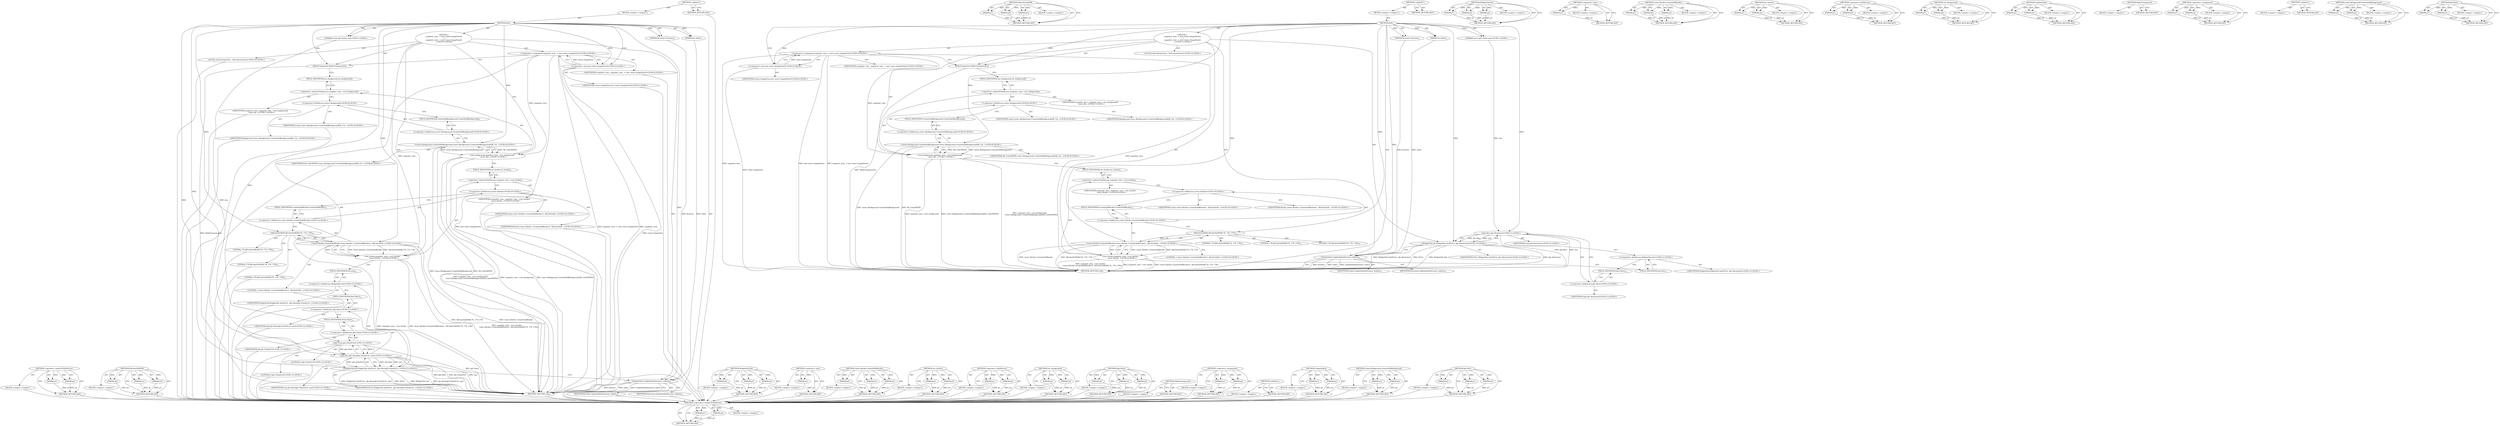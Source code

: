 digraph "gfx.Rect" {
vulnerable_112 [label=<(METHOD,&lt;operator&gt;.indirectFieldAccess)>];
vulnerable_113 [label=<(PARAM,p1)>];
vulnerable_114 [label=<(PARAM,p2)>];
vulnerable_115 [label=<(BLOCK,&lt;empty&gt;,&lt;empty&gt;)>];
vulnerable_116 [label=<(METHOD_RETURN,ANY)>];
vulnerable_138 [label=<(METHOD,SkColorSetRGB)>];
vulnerable_139 [label=<(PARAM,p1)>];
vulnerable_140 [label=<(PARAM,p2)>];
vulnerable_141 [label=<(PARAM,p3)>];
vulnerable_142 [label=<(BLOCK,&lt;empty&gt;,&lt;empty&gt;)>];
vulnerable_143 [label=<(METHOD_RETURN,ANY)>];
vulnerable_6 [label=<(METHOD,&lt;global&gt;)<SUB>1</SUB>>];
vulnerable_7 [label=<(BLOCK,&lt;empty&gt;,&lt;empty&gt;)<SUB>1</SUB>>];
vulnerable_8 [label=<(METHOD,Init)<SUB>1</SUB>>];
vulnerable_9 [label="<(PARAM,const gfx::Size&amp; size)<SUB>1</SUB>>"];
vulnerable_10 [label=<(PARAM,Browser* browser)<SUB>2</SUB>>];
vulnerable_11 [label=<(PARAM,int index)<SUB>3</SUB>>];
vulnerable_12 [label="<(BLOCK,{
  snapshot_view_ = new views::ImageView();
  ...,{
  snapshot_view_ = new views::ImageView();
  ...)<SUB>3</SUB>>"];
vulnerable_13 [label="<(&lt;operator&gt;.assignment,snapshot_view_ = new views::ImageView())<SUB>4</SUB>>"];
vulnerable_14 [label="<(IDENTIFIER,snapshot_view_,snapshot_view_ = new views::ImageView())<SUB>4</SUB>>"];
vulnerable_15 [label="<(&lt;operator&gt;.new,new views::ImageView())<SUB>4</SUB>>"];
vulnerable_16 [label="<(IDENTIFIER,views::ImageView,new views::ImageView())<SUB>4</SUB>>"];
vulnerable_17 [label=<(MakeTransparent,MakeTransparent())<SUB>5</SUB>>];
vulnerable_18 [label="<(set_background,snapshot_view_-&gt;set_background(
      views::Ba...)<SUB>7</SUB>>"];
vulnerable_19 [label=<(&lt;operator&gt;.indirectFieldAccess,snapshot_view_-&gt;set_background)<SUB>7</SUB>>];
vulnerable_20 [label="<(IDENTIFIER,snapshot_view_,snapshot_view_-&gt;set_background(
      views::Ba...)<SUB>7</SUB>>"];
vulnerable_21 [label=<(FIELD_IDENTIFIER,set_background,set_background)<SUB>7</SUB>>];
vulnerable_22 [label="<(views.Background.CreateSolidBackground,views::Background::CreateSolidBackground(SK_Col...)<SUB>8</SUB>>"];
vulnerable_23 [label="<(&lt;operator&gt;.fieldAccess,views::Background::CreateSolidBackground)<SUB>8</SUB>>"];
vulnerable_24 [label="<(&lt;operator&gt;.fieldAccess,views::Background)<SUB>8</SUB>>"];
vulnerable_25 [label="<(IDENTIFIER,views,views::Background::CreateSolidBackground(SK_Col...)<SUB>8</SUB>>"];
vulnerable_26 [label="<(IDENTIFIER,Background,views::Background::CreateSolidBackground(SK_Col...)<SUB>8</SUB>>"];
vulnerable_27 [label=<(FIELD_IDENTIFIER,CreateSolidBackground,CreateSolidBackground)<SUB>8</SUB>>];
vulnerable_28 [label="<(IDENTIFIER,SK_ColorWHITE,views::Background::CreateSolidBackground(SK_Col...)<SUB>8</SUB>>"];
vulnerable_29 [label="<(set_border,snapshot_view_-&gt;set_border(
       views::Borde...)<SUB>9</SUB>>"];
vulnerable_30 [label=<(&lt;operator&gt;.indirectFieldAccess,snapshot_view_-&gt;set_border)<SUB>9</SUB>>];
vulnerable_31 [label="<(IDENTIFIER,snapshot_view_,snapshot_view_-&gt;set_border(
       views::Borde...)<SUB>9</SUB>>"];
vulnerable_32 [label=<(FIELD_IDENTIFIER,set_border,set_border)<SUB>9</SUB>>];
vulnerable_33 [label="<(views.Border.CreateSolidBorder,views::Border::CreateSolidBorder(1, SkColorSetR...)<SUB>10</SUB>>"];
vulnerable_34 [label="<(&lt;operator&gt;.fieldAccess,views::Border::CreateSolidBorder)<SUB>10</SUB>>"];
vulnerable_35 [label="<(&lt;operator&gt;.fieldAccess,views::Border)<SUB>10</SUB>>"];
vulnerable_36 [label="<(IDENTIFIER,views,views::Border::CreateSolidBorder(1, SkColorSetR...)<SUB>10</SUB>>"];
vulnerable_37 [label="<(IDENTIFIER,Border,views::Border::CreateSolidBorder(1, SkColorSetR...)<SUB>10</SUB>>"];
vulnerable_38 [label=<(FIELD_IDENTIFIER,CreateSolidBorder,CreateSolidBorder)<SUB>10</SUB>>];
vulnerable_39 [label="<(LITERAL,1,views::Border::CreateSolidBorder(1, SkColorSetR...)<SUB>10</SUB>>"];
vulnerable_40 [label=<(SkColorSetRGB,SkColorSetRGB(176, 176, 176))<SUB>10</SUB>>];
vulnerable_41 [label=<(LITERAL,176,SkColorSetRGB(176, 176, 176))<SUB>10</SUB>>];
vulnerable_42 [label=<(LITERAL,176,SkColorSetRGB(176, 176, 176))<SUB>10</SUB>>];
vulnerable_43 [label=<(LITERAL,176,SkColorSetRGB(176, 176, 176))<SUB>10</SUB>>];
vulnerable_44 [label="<(WidgetGtk.Init,WidgetGtk::Init(NULL, gfx::Rect(gfx::Point(0,0)...)<SUB>12</SUB>>"];
vulnerable_45 [label="<(&lt;operator&gt;.fieldAccess,WidgetGtk::Init)<SUB>12</SUB>>"];
vulnerable_46 [label="<(IDENTIFIER,WidgetGtk,WidgetGtk::Init(NULL, gfx::Rect(gfx::Point(0,0)...)<SUB>12</SUB>>"];
vulnerable_47 [label=<(FIELD_IDENTIFIER,Init,Init)<SUB>12</SUB>>];
vulnerable_48 [label="<(IDENTIFIER,NULL,WidgetGtk::Init(NULL, gfx::Rect(gfx::Point(0,0)...)<SUB>12</SUB>>"];
vulnerable_49 [label="<(gfx.Rect,gfx::Rect(gfx::Point(0,0), size))<SUB>12</SUB>>"];
vulnerable_50 [label="<(&lt;operator&gt;.fieldAccess,gfx::Rect)<SUB>12</SUB>>"];
vulnerable_51 [label="<(IDENTIFIER,gfx,gfx::Rect(gfx::Point(0,0), size))<SUB>12</SUB>>"];
vulnerable_52 [label=<(FIELD_IDENTIFIER,Rect,Rect)<SUB>12</SUB>>];
vulnerable_53 [label="<(gfx.Point,gfx::Point(0,0))<SUB>12</SUB>>"];
vulnerable_54 [label="<(&lt;operator&gt;.fieldAccess,gfx::Point)<SUB>12</SUB>>"];
vulnerable_55 [label="<(IDENTIFIER,gfx,gfx::Point(0,0))<SUB>12</SUB>>"];
vulnerable_56 [label=<(FIELD_IDENTIFIER,Point,Point)<SUB>12</SUB>>];
vulnerable_57 [label="<(LITERAL,0,gfx::Point(0,0))<SUB>12</SUB>>"];
vulnerable_58 [label="<(LITERAL,0,gfx::Point(0,0))<SUB>12</SUB>>"];
vulnerable_59 [label="<(IDENTIFIER,size,gfx::Rect(gfx::Point(0,0), size))<SUB>12</SUB>>"];
vulnerable_60 [label="<(LOCAL,SetContentsView : SetContentsView)<SUB>14</SUB>>"];
vulnerable_61 [label=<(UpdateIndex,UpdateIndex(browser, index))<SUB>16</SUB>>];
vulnerable_62 [label=<(IDENTIFIER,browser,UpdateIndex(browser, index))<SUB>16</SUB>>];
vulnerable_63 [label=<(IDENTIFIER,index,UpdateIndex(browser, index))<SUB>16</SUB>>];
vulnerable_64 [label=<(METHOD_RETURN,void)<SUB>1</SUB>>];
vulnerable_66 [label=<(METHOD_RETURN,ANY)<SUB>1</SUB>>];
vulnerable_144 [label=<(METHOD,WidgetGtk.Init)>];
vulnerable_145 [label=<(PARAM,p1)>];
vulnerable_146 [label=<(PARAM,p2)>];
vulnerable_147 [label=<(PARAM,p3)>];
vulnerable_148 [label=<(BLOCK,&lt;empty&gt;,&lt;empty&gt;)>];
vulnerable_149 [label=<(METHOD_RETURN,ANY)>];
vulnerable_100 [label=<(METHOD,&lt;operator&gt;.new)>];
vulnerable_101 [label=<(PARAM,p1)>];
vulnerable_102 [label=<(BLOCK,&lt;empty&gt;,&lt;empty&gt;)>];
vulnerable_103 [label=<(METHOD_RETURN,ANY)>];
vulnerable_132 [label=<(METHOD,views.Border.CreateSolidBorder)>];
vulnerable_133 [label=<(PARAM,p1)>];
vulnerable_134 [label=<(PARAM,p2)>];
vulnerable_135 [label=<(PARAM,p3)>];
vulnerable_136 [label=<(BLOCK,&lt;empty&gt;,&lt;empty&gt;)>];
vulnerable_137 [label=<(METHOD_RETURN,ANY)>];
vulnerable_127 [label=<(METHOD,set_border)>];
vulnerable_128 [label=<(PARAM,p1)>];
vulnerable_129 [label=<(PARAM,p2)>];
vulnerable_130 [label=<(BLOCK,&lt;empty&gt;,&lt;empty&gt;)>];
vulnerable_131 [label=<(METHOD_RETURN,ANY)>];
vulnerable_122 [label=<(METHOD,&lt;operator&gt;.fieldAccess)>];
vulnerable_123 [label=<(PARAM,p1)>];
vulnerable_124 [label=<(PARAM,p2)>];
vulnerable_125 [label=<(BLOCK,&lt;empty&gt;,&lt;empty&gt;)>];
vulnerable_126 [label=<(METHOD_RETURN,ANY)>];
vulnerable_107 [label=<(METHOD,set_background)>];
vulnerable_108 [label=<(PARAM,p1)>];
vulnerable_109 [label=<(PARAM,p2)>];
vulnerable_110 [label=<(BLOCK,&lt;empty&gt;,&lt;empty&gt;)>];
vulnerable_111 [label=<(METHOD_RETURN,ANY)>];
vulnerable_156 [label=<(METHOD,gfx.Point)>];
vulnerable_157 [label=<(PARAM,p1)>];
vulnerable_158 [label=<(PARAM,p2)>];
vulnerable_159 [label=<(PARAM,p3)>];
vulnerable_160 [label=<(BLOCK,&lt;empty&gt;,&lt;empty&gt;)>];
vulnerable_161 [label=<(METHOD_RETURN,ANY)>];
vulnerable_104 [label=<(METHOD,MakeTransparent)>];
vulnerable_105 [label=<(BLOCK,&lt;empty&gt;,&lt;empty&gt;)>];
vulnerable_106 [label=<(METHOD_RETURN,ANY)>];
vulnerable_95 [label=<(METHOD,&lt;operator&gt;.assignment)>];
vulnerable_96 [label=<(PARAM,p1)>];
vulnerable_97 [label=<(PARAM,p2)>];
vulnerable_98 [label=<(BLOCK,&lt;empty&gt;,&lt;empty&gt;)>];
vulnerable_99 [label=<(METHOD_RETURN,ANY)>];
vulnerable_89 [label=<(METHOD,&lt;global&gt;)<SUB>1</SUB>>];
vulnerable_90 [label=<(BLOCK,&lt;empty&gt;,&lt;empty&gt;)>];
vulnerable_91 [label=<(METHOD_RETURN,ANY)>];
vulnerable_162 [label=<(METHOD,UpdateIndex)>];
vulnerable_163 [label=<(PARAM,p1)>];
vulnerable_164 [label=<(PARAM,p2)>];
vulnerable_165 [label=<(BLOCK,&lt;empty&gt;,&lt;empty&gt;)>];
vulnerable_166 [label=<(METHOD_RETURN,ANY)>];
vulnerable_117 [label=<(METHOD,views.Background.CreateSolidBackground)>];
vulnerable_118 [label=<(PARAM,p1)>];
vulnerable_119 [label=<(PARAM,p2)>];
vulnerable_120 [label=<(BLOCK,&lt;empty&gt;,&lt;empty&gt;)>];
vulnerable_121 [label=<(METHOD_RETURN,ANY)>];
vulnerable_150 [label=<(METHOD,gfx.Rect)>];
vulnerable_151 [label=<(PARAM,p1)>];
vulnerable_152 [label=<(PARAM,p2)>];
vulnerable_153 [label=<(PARAM,p3)>];
vulnerable_154 [label=<(BLOCK,&lt;empty&gt;,&lt;empty&gt;)>];
vulnerable_155 [label=<(METHOD_RETURN,ANY)>];
fixed_106 [label=<(METHOD,&lt;operator&gt;.indirectFieldAccess)>];
fixed_107 [label=<(PARAM,p1)>];
fixed_108 [label=<(PARAM,p2)>];
fixed_109 [label=<(BLOCK,&lt;empty&gt;,&lt;empty&gt;)>];
fixed_110 [label=<(METHOD_RETURN,ANY)>];
fixed_132 [label=<(METHOD,SkColorSetRGB)>];
fixed_133 [label=<(PARAM,p1)>];
fixed_134 [label=<(PARAM,p2)>];
fixed_135 [label=<(PARAM,p3)>];
fixed_136 [label=<(BLOCK,&lt;empty&gt;,&lt;empty&gt;)>];
fixed_137 [label=<(METHOD_RETURN,ANY)>];
fixed_6 [label=<(METHOD,&lt;global&gt;)<SUB>1</SUB>>];
fixed_7 [label=<(BLOCK,&lt;empty&gt;,&lt;empty&gt;)<SUB>1</SUB>>];
fixed_8 [label=<(METHOD,Init)<SUB>1</SUB>>];
fixed_9 [label="<(PARAM,const gfx::Size&amp; size)<SUB>1</SUB>>"];
fixed_10 [label=<(PARAM,Browser* browser)<SUB>2</SUB>>];
fixed_11 [label=<(PARAM,int index)<SUB>3</SUB>>];
fixed_12 [label="<(BLOCK,{
  snapshot_view_ = new views::ImageView();
  ...,{
  snapshot_view_ = new views::ImageView();
  ...)<SUB>3</SUB>>"];
fixed_13 [label="<(&lt;operator&gt;.assignment,snapshot_view_ = new views::ImageView())<SUB>4</SUB>>"];
fixed_14 [label="<(IDENTIFIER,snapshot_view_,snapshot_view_ = new views::ImageView())<SUB>4</SUB>>"];
fixed_15 [label="<(&lt;operator&gt;.new,new views::ImageView())<SUB>4</SUB>>"];
fixed_16 [label="<(IDENTIFIER,views::ImageView,new views::ImageView())<SUB>4</SUB>>"];
fixed_17 [label=<(MakeTransparent,MakeTransparent())<SUB>5</SUB>>];
fixed_18 [label="<(set_background,snapshot_view_-&gt;set_background(
      views::Ba...)<SUB>7</SUB>>"];
fixed_19 [label=<(&lt;operator&gt;.indirectFieldAccess,snapshot_view_-&gt;set_background)<SUB>7</SUB>>];
fixed_20 [label="<(IDENTIFIER,snapshot_view_,snapshot_view_-&gt;set_background(
      views::Ba...)<SUB>7</SUB>>"];
fixed_21 [label=<(FIELD_IDENTIFIER,set_background,set_background)<SUB>7</SUB>>];
fixed_22 [label="<(views.Background.CreateSolidBackground,views::Background::CreateSolidBackground(SK_Col...)<SUB>8</SUB>>"];
fixed_23 [label="<(&lt;operator&gt;.fieldAccess,views::Background::CreateSolidBackground)<SUB>8</SUB>>"];
fixed_24 [label="<(&lt;operator&gt;.fieldAccess,views::Background)<SUB>8</SUB>>"];
fixed_25 [label="<(IDENTIFIER,views,views::Background::CreateSolidBackground(SK_Col...)<SUB>8</SUB>>"];
fixed_26 [label="<(IDENTIFIER,Background,views::Background::CreateSolidBackground(SK_Col...)<SUB>8</SUB>>"];
fixed_27 [label=<(FIELD_IDENTIFIER,CreateSolidBackground,CreateSolidBackground)<SUB>8</SUB>>];
fixed_28 [label="<(IDENTIFIER,SK_ColorWHITE,views::Background::CreateSolidBackground(SK_Col...)<SUB>8</SUB>>"];
fixed_29 [label="<(set_border,snapshot_view_-&gt;set_border(
       views::Borde...)<SUB>9</SUB>>"];
fixed_30 [label=<(&lt;operator&gt;.indirectFieldAccess,snapshot_view_-&gt;set_border)<SUB>9</SUB>>];
fixed_31 [label="<(IDENTIFIER,snapshot_view_,snapshot_view_-&gt;set_border(
       views::Borde...)<SUB>9</SUB>>"];
fixed_32 [label=<(FIELD_IDENTIFIER,set_border,set_border)<SUB>9</SUB>>];
fixed_33 [label="<(views.Border.CreateSolidBorder,views::Border::CreateSolidBorder(1, SkColorSetR...)<SUB>10</SUB>>"];
fixed_34 [label="<(&lt;operator&gt;.fieldAccess,views::Border::CreateSolidBorder)<SUB>10</SUB>>"];
fixed_35 [label="<(&lt;operator&gt;.fieldAccess,views::Border)<SUB>10</SUB>>"];
fixed_36 [label="<(IDENTIFIER,views,views::Border::CreateSolidBorder(1, SkColorSetR...)<SUB>10</SUB>>"];
fixed_37 [label="<(IDENTIFIER,Border,views::Border::CreateSolidBorder(1, SkColorSetR...)<SUB>10</SUB>>"];
fixed_38 [label=<(FIELD_IDENTIFIER,CreateSolidBorder,CreateSolidBorder)<SUB>10</SUB>>];
fixed_39 [label="<(LITERAL,1,views::Border::CreateSolidBorder(1, SkColorSetR...)<SUB>10</SUB>>"];
fixed_40 [label=<(SkColorSetRGB,SkColorSetRGB(176, 176, 176))<SUB>10</SUB>>];
fixed_41 [label=<(LITERAL,176,SkColorSetRGB(176, 176, 176))<SUB>10</SUB>>];
fixed_42 [label=<(LITERAL,176,SkColorSetRGB(176, 176, 176))<SUB>10</SUB>>];
fixed_43 [label=<(LITERAL,176,SkColorSetRGB(176, 176, 176))<SUB>10</SUB>>];
fixed_44 [label="<(WidgetGtk.Init,WidgetGtk::Init(NULL, gfx::Rect(size)))<SUB>12</SUB>>"];
fixed_45 [label="<(&lt;operator&gt;.fieldAccess,WidgetGtk::Init)<SUB>12</SUB>>"];
fixed_46 [label="<(IDENTIFIER,WidgetGtk,WidgetGtk::Init(NULL, gfx::Rect(size)))<SUB>12</SUB>>"];
fixed_47 [label=<(FIELD_IDENTIFIER,Init,Init)<SUB>12</SUB>>];
fixed_48 [label="<(IDENTIFIER,NULL,WidgetGtk::Init(NULL, gfx::Rect(size)))<SUB>12</SUB>>"];
fixed_49 [label="<(gfx.Rect,gfx::Rect(size))<SUB>12</SUB>>"];
fixed_50 [label="<(&lt;operator&gt;.fieldAccess,gfx::Rect)<SUB>12</SUB>>"];
fixed_51 [label="<(IDENTIFIER,gfx,gfx::Rect(size))<SUB>12</SUB>>"];
fixed_52 [label=<(FIELD_IDENTIFIER,Rect,Rect)<SUB>12</SUB>>];
fixed_53 [label="<(IDENTIFIER,size,gfx::Rect(size))<SUB>12</SUB>>"];
fixed_54 [label="<(LOCAL,SetContentsView : SetContentsView)<SUB>14</SUB>>"];
fixed_55 [label=<(UpdateIndex,UpdateIndex(browser, index))<SUB>16</SUB>>];
fixed_56 [label=<(IDENTIFIER,browser,UpdateIndex(browser, index))<SUB>16</SUB>>];
fixed_57 [label=<(IDENTIFIER,index,UpdateIndex(browser, index))<SUB>16</SUB>>];
fixed_58 [label=<(METHOD_RETURN,void)<SUB>1</SUB>>];
fixed_60 [label=<(METHOD_RETURN,ANY)<SUB>1</SUB>>];
fixed_138 [label=<(METHOD,WidgetGtk.Init)>];
fixed_139 [label=<(PARAM,p1)>];
fixed_140 [label=<(PARAM,p2)>];
fixed_141 [label=<(PARAM,p3)>];
fixed_142 [label=<(BLOCK,&lt;empty&gt;,&lt;empty&gt;)>];
fixed_143 [label=<(METHOD_RETURN,ANY)>];
fixed_94 [label=<(METHOD,&lt;operator&gt;.new)>];
fixed_95 [label=<(PARAM,p1)>];
fixed_96 [label=<(BLOCK,&lt;empty&gt;,&lt;empty&gt;)>];
fixed_97 [label=<(METHOD_RETURN,ANY)>];
fixed_126 [label=<(METHOD,views.Border.CreateSolidBorder)>];
fixed_127 [label=<(PARAM,p1)>];
fixed_128 [label=<(PARAM,p2)>];
fixed_129 [label=<(PARAM,p3)>];
fixed_130 [label=<(BLOCK,&lt;empty&gt;,&lt;empty&gt;)>];
fixed_131 [label=<(METHOD_RETURN,ANY)>];
fixed_121 [label=<(METHOD,set_border)>];
fixed_122 [label=<(PARAM,p1)>];
fixed_123 [label=<(PARAM,p2)>];
fixed_124 [label=<(BLOCK,&lt;empty&gt;,&lt;empty&gt;)>];
fixed_125 [label=<(METHOD_RETURN,ANY)>];
fixed_116 [label=<(METHOD,&lt;operator&gt;.fieldAccess)>];
fixed_117 [label=<(PARAM,p1)>];
fixed_118 [label=<(PARAM,p2)>];
fixed_119 [label=<(BLOCK,&lt;empty&gt;,&lt;empty&gt;)>];
fixed_120 [label=<(METHOD_RETURN,ANY)>];
fixed_101 [label=<(METHOD,set_background)>];
fixed_102 [label=<(PARAM,p1)>];
fixed_103 [label=<(PARAM,p2)>];
fixed_104 [label=<(BLOCK,&lt;empty&gt;,&lt;empty&gt;)>];
fixed_105 [label=<(METHOD_RETURN,ANY)>];
fixed_149 [label=<(METHOD,UpdateIndex)>];
fixed_150 [label=<(PARAM,p1)>];
fixed_151 [label=<(PARAM,p2)>];
fixed_152 [label=<(BLOCK,&lt;empty&gt;,&lt;empty&gt;)>];
fixed_153 [label=<(METHOD_RETURN,ANY)>];
fixed_98 [label=<(METHOD,MakeTransparent)>];
fixed_99 [label=<(BLOCK,&lt;empty&gt;,&lt;empty&gt;)>];
fixed_100 [label=<(METHOD_RETURN,ANY)>];
fixed_89 [label=<(METHOD,&lt;operator&gt;.assignment)>];
fixed_90 [label=<(PARAM,p1)>];
fixed_91 [label=<(PARAM,p2)>];
fixed_92 [label=<(BLOCK,&lt;empty&gt;,&lt;empty&gt;)>];
fixed_93 [label=<(METHOD_RETURN,ANY)>];
fixed_83 [label=<(METHOD,&lt;global&gt;)<SUB>1</SUB>>];
fixed_84 [label=<(BLOCK,&lt;empty&gt;,&lt;empty&gt;)>];
fixed_85 [label=<(METHOD_RETURN,ANY)>];
fixed_111 [label=<(METHOD,views.Background.CreateSolidBackground)>];
fixed_112 [label=<(PARAM,p1)>];
fixed_113 [label=<(PARAM,p2)>];
fixed_114 [label=<(BLOCK,&lt;empty&gt;,&lt;empty&gt;)>];
fixed_115 [label=<(METHOD_RETURN,ANY)>];
fixed_144 [label=<(METHOD,gfx.Rect)>];
fixed_145 [label=<(PARAM,p1)>];
fixed_146 [label=<(PARAM,p2)>];
fixed_147 [label=<(BLOCK,&lt;empty&gt;,&lt;empty&gt;)>];
fixed_148 [label=<(METHOD_RETURN,ANY)>];
vulnerable_112 -> vulnerable_113  [key=0, label="AST: "];
vulnerable_112 -> vulnerable_113  [key=1, label="DDG: "];
vulnerable_112 -> vulnerable_115  [key=0, label="AST: "];
vulnerable_112 -> vulnerable_114  [key=0, label="AST: "];
vulnerable_112 -> vulnerable_114  [key=1, label="DDG: "];
vulnerable_112 -> vulnerable_116  [key=0, label="AST: "];
vulnerable_112 -> vulnerable_116  [key=1, label="CFG: "];
vulnerable_113 -> vulnerable_116  [key=0, label="DDG: p1"];
vulnerable_114 -> vulnerable_116  [key=0, label="DDG: p2"];
vulnerable_115 -> fixed_106  [key=0];
vulnerable_116 -> fixed_106  [key=0];
vulnerable_138 -> vulnerable_139  [key=0, label="AST: "];
vulnerable_138 -> vulnerable_139  [key=1, label="DDG: "];
vulnerable_138 -> vulnerable_142  [key=0, label="AST: "];
vulnerable_138 -> vulnerable_140  [key=0, label="AST: "];
vulnerable_138 -> vulnerable_140  [key=1, label="DDG: "];
vulnerable_138 -> vulnerable_143  [key=0, label="AST: "];
vulnerable_138 -> vulnerable_143  [key=1, label="CFG: "];
vulnerable_138 -> vulnerable_141  [key=0, label="AST: "];
vulnerable_138 -> vulnerable_141  [key=1, label="DDG: "];
vulnerable_139 -> vulnerable_143  [key=0, label="DDG: p1"];
vulnerable_140 -> vulnerable_143  [key=0, label="DDG: p2"];
vulnerable_141 -> vulnerable_143  [key=0, label="DDG: p3"];
vulnerable_142 -> fixed_106  [key=0];
vulnerable_143 -> fixed_106  [key=0];
vulnerable_6 -> vulnerable_7  [key=0, label="AST: "];
vulnerable_6 -> vulnerable_66  [key=0, label="AST: "];
vulnerable_6 -> vulnerable_66  [key=1, label="CFG: "];
vulnerable_7 -> vulnerable_8  [key=0, label="AST: "];
vulnerable_8 -> vulnerable_9  [key=0, label="AST: "];
vulnerable_8 -> vulnerable_9  [key=1, label="DDG: "];
vulnerable_8 -> vulnerable_10  [key=0, label="AST: "];
vulnerable_8 -> vulnerable_10  [key=1, label="DDG: "];
vulnerable_8 -> vulnerable_11  [key=0, label="AST: "];
vulnerable_8 -> vulnerable_11  [key=1, label="DDG: "];
vulnerable_8 -> vulnerable_12  [key=0, label="AST: "];
vulnerable_8 -> vulnerable_64  [key=0, label="AST: "];
vulnerable_8 -> vulnerable_15  [key=0, label="CFG: "];
vulnerable_8 -> vulnerable_15  [key=1, label="DDG: "];
vulnerable_8 -> vulnerable_17  [key=0, label="DDG: "];
vulnerable_8 -> vulnerable_44  [key=0, label="DDG: "];
vulnerable_8 -> vulnerable_61  [key=0, label="DDG: "];
vulnerable_8 -> vulnerable_22  [key=0, label="DDG: "];
vulnerable_8 -> vulnerable_33  [key=0, label="DDG: "];
vulnerable_8 -> vulnerable_49  [key=0, label="DDG: "];
vulnerable_8 -> vulnerable_40  [key=0, label="DDG: "];
vulnerable_8 -> vulnerable_53  [key=0, label="DDG: "];
vulnerable_9 -> vulnerable_49  [key=0, label="DDG: size"];
vulnerable_10 -> vulnerable_61  [key=0, label="DDG: browser"];
vulnerable_11 -> vulnerable_61  [key=0, label="DDG: index"];
vulnerable_12 -> vulnerable_13  [key=0, label="AST: "];
vulnerable_12 -> vulnerable_17  [key=0, label="AST: "];
vulnerable_12 -> vulnerable_18  [key=0, label="AST: "];
vulnerable_12 -> vulnerable_29  [key=0, label="AST: "];
vulnerable_12 -> vulnerable_44  [key=0, label="AST: "];
vulnerable_12 -> vulnerable_60  [key=0, label="AST: "];
vulnerable_12 -> vulnerable_61  [key=0, label="AST: "];
vulnerable_13 -> vulnerable_14  [key=0, label="AST: "];
vulnerable_13 -> vulnerable_15  [key=0, label="AST: "];
vulnerable_13 -> vulnerable_17  [key=0, label="CFG: "];
vulnerable_13 -> vulnerable_64  [key=0, label="DDG: snapshot_view_"];
vulnerable_13 -> vulnerable_64  [key=1, label="DDG: new views::ImageView()"];
vulnerable_13 -> vulnerable_64  [key=2, label="DDG: snapshot_view_ = new views::ImageView()"];
vulnerable_13 -> vulnerable_18  [key=0, label="DDG: snapshot_view_"];
vulnerable_13 -> vulnerable_29  [key=0, label="DDG: snapshot_view_"];
vulnerable_14 -> fixed_106  [key=0];
vulnerable_15 -> vulnerable_16  [key=0, label="AST: "];
vulnerable_15 -> vulnerable_13  [key=0, label="CFG: "];
vulnerable_15 -> vulnerable_13  [key=1, label="DDG: views::ImageView"];
vulnerable_15 -> vulnerable_64  [key=0, label="DDG: views::ImageView"];
vulnerable_16 -> fixed_106  [key=0];
vulnerable_17 -> vulnerable_21  [key=0, label="CFG: "];
vulnerable_17 -> vulnerable_64  [key=0, label="DDG: MakeTransparent()"];
vulnerable_18 -> vulnerable_19  [key=0, label="AST: "];
vulnerable_18 -> vulnerable_22  [key=0, label="AST: "];
vulnerable_18 -> vulnerable_32  [key=0, label="CFG: "];
vulnerable_18 -> vulnerable_64  [key=0, label="DDG: snapshot_view_-&gt;set_background"];
vulnerable_18 -> vulnerable_64  [key=1, label="DDG: views::Background::CreateSolidBackground(SK_ColorWHITE)"];
vulnerable_18 -> vulnerable_64  [key=2, label="DDG: snapshot_view_-&gt;set_background(
      views::Background::CreateSolidBackground(SK_ColorWHITE))"];
vulnerable_19 -> vulnerable_20  [key=0, label="AST: "];
vulnerable_19 -> vulnerable_21  [key=0, label="AST: "];
vulnerable_19 -> vulnerable_24  [key=0, label="CFG: "];
vulnerable_20 -> fixed_106  [key=0];
vulnerable_21 -> vulnerable_19  [key=0, label="CFG: "];
vulnerable_22 -> vulnerable_23  [key=0, label="AST: "];
vulnerable_22 -> vulnerable_28  [key=0, label="AST: "];
vulnerable_22 -> vulnerable_18  [key=0, label="CFG: "];
vulnerable_22 -> vulnerable_18  [key=1, label="DDG: views::Background::CreateSolidBackground"];
vulnerable_22 -> vulnerable_18  [key=2, label="DDG: SK_ColorWHITE"];
vulnerable_22 -> vulnerable_64  [key=0, label="DDG: views::Background::CreateSolidBackground"];
vulnerable_22 -> vulnerable_64  [key=1, label="DDG: SK_ColorWHITE"];
vulnerable_23 -> vulnerable_24  [key=0, label="AST: "];
vulnerable_23 -> vulnerable_27  [key=0, label="AST: "];
vulnerable_23 -> vulnerable_22  [key=0, label="CFG: "];
vulnerable_24 -> vulnerable_25  [key=0, label="AST: "];
vulnerable_24 -> vulnerable_26  [key=0, label="AST: "];
vulnerable_24 -> vulnerable_27  [key=0, label="CFG: "];
vulnerable_25 -> fixed_106  [key=0];
vulnerable_26 -> fixed_106  [key=0];
vulnerable_27 -> vulnerable_23  [key=0, label="CFG: "];
vulnerable_28 -> fixed_106  [key=0];
vulnerable_29 -> vulnerable_30  [key=0, label="AST: "];
vulnerable_29 -> vulnerable_33  [key=0, label="AST: "];
vulnerable_29 -> vulnerable_47  [key=0, label="CFG: "];
vulnerable_29 -> vulnerable_64  [key=0, label="DDG: snapshot_view_-&gt;set_border"];
vulnerable_29 -> vulnerable_64  [key=1, label="DDG: views::Border::CreateSolidBorder(1, SkColorSetRGB(176, 176, 176))"];
vulnerable_29 -> vulnerable_64  [key=2, label="DDG: snapshot_view_-&gt;set_border(
       views::Border::CreateSolidBorder(1, SkColorSetRGB(176, 176, 176)))"];
vulnerable_30 -> vulnerable_31  [key=0, label="AST: "];
vulnerable_30 -> vulnerable_32  [key=0, label="AST: "];
vulnerable_30 -> vulnerable_35  [key=0, label="CFG: "];
vulnerable_31 -> fixed_106  [key=0];
vulnerable_32 -> vulnerable_30  [key=0, label="CFG: "];
vulnerable_33 -> vulnerable_34  [key=0, label="AST: "];
vulnerable_33 -> vulnerable_39  [key=0, label="AST: "];
vulnerable_33 -> vulnerable_40  [key=0, label="AST: "];
vulnerable_33 -> vulnerable_29  [key=0, label="CFG: "];
vulnerable_33 -> vulnerable_29  [key=1, label="DDG: views::Border::CreateSolidBorder"];
vulnerable_33 -> vulnerable_29  [key=2, label="DDG: 1"];
vulnerable_33 -> vulnerable_29  [key=3, label="DDG: SkColorSetRGB(176, 176, 176)"];
vulnerable_33 -> vulnerable_64  [key=0, label="DDG: views::Border::CreateSolidBorder"];
vulnerable_33 -> vulnerable_64  [key=1, label="DDG: SkColorSetRGB(176, 176, 176)"];
vulnerable_34 -> vulnerable_35  [key=0, label="AST: "];
vulnerable_34 -> vulnerable_38  [key=0, label="AST: "];
vulnerable_34 -> vulnerable_40  [key=0, label="CFG: "];
vulnerable_35 -> vulnerable_36  [key=0, label="AST: "];
vulnerable_35 -> vulnerable_37  [key=0, label="AST: "];
vulnerable_35 -> vulnerable_38  [key=0, label="CFG: "];
vulnerable_36 -> fixed_106  [key=0];
vulnerable_37 -> fixed_106  [key=0];
vulnerable_38 -> vulnerable_34  [key=0, label="CFG: "];
vulnerable_39 -> fixed_106  [key=0];
vulnerable_40 -> vulnerable_41  [key=0, label="AST: "];
vulnerable_40 -> vulnerable_42  [key=0, label="AST: "];
vulnerable_40 -> vulnerable_43  [key=0, label="AST: "];
vulnerable_40 -> vulnerable_33  [key=0, label="CFG: "];
vulnerable_40 -> vulnerable_33  [key=1, label="DDG: 176"];
vulnerable_41 -> fixed_106  [key=0];
vulnerable_42 -> fixed_106  [key=0];
vulnerable_43 -> fixed_106  [key=0];
vulnerable_44 -> vulnerable_45  [key=0, label="AST: "];
vulnerable_44 -> vulnerable_48  [key=0, label="AST: "];
vulnerable_44 -> vulnerable_49  [key=0, label="AST: "];
vulnerable_44 -> vulnerable_61  [key=0, label="CFG: "];
vulnerable_44 -> vulnerable_64  [key=0, label="DDG: WidgetGtk::Init"];
vulnerable_44 -> vulnerable_64  [key=1, label="DDG: gfx::Rect(gfx::Point(0,0), size)"];
vulnerable_44 -> vulnerable_64  [key=2, label="DDG: WidgetGtk::Init(NULL, gfx::Rect(gfx::Point(0,0), size))"];
vulnerable_44 -> vulnerable_64  [key=3, label="DDG: NULL"];
vulnerable_45 -> vulnerable_46  [key=0, label="AST: "];
vulnerable_45 -> vulnerable_47  [key=0, label="AST: "];
vulnerable_45 -> vulnerable_52  [key=0, label="CFG: "];
vulnerable_46 -> fixed_106  [key=0];
vulnerable_47 -> vulnerable_45  [key=0, label="CFG: "];
vulnerable_48 -> fixed_106  [key=0];
vulnerable_49 -> vulnerable_50  [key=0, label="AST: "];
vulnerable_49 -> vulnerable_53  [key=0, label="AST: "];
vulnerable_49 -> vulnerable_59  [key=0, label="AST: "];
vulnerable_49 -> vulnerable_44  [key=0, label="CFG: "];
vulnerable_49 -> vulnerable_44  [key=1, label="DDG: gfx::Rect"];
vulnerable_49 -> vulnerable_44  [key=2, label="DDG: gfx::Point(0,0)"];
vulnerable_49 -> vulnerable_44  [key=3, label="DDG: size"];
vulnerable_49 -> vulnerable_64  [key=0, label="DDG: gfx::Rect"];
vulnerable_49 -> vulnerable_64  [key=1, label="DDG: gfx::Point(0,0)"];
vulnerable_49 -> vulnerable_64  [key=2, label="DDG: size"];
vulnerable_50 -> vulnerable_51  [key=0, label="AST: "];
vulnerable_50 -> vulnerable_52  [key=0, label="AST: "];
vulnerable_50 -> vulnerable_56  [key=0, label="CFG: "];
vulnerable_51 -> fixed_106  [key=0];
vulnerable_52 -> vulnerable_50  [key=0, label="CFG: "];
vulnerable_53 -> vulnerable_54  [key=0, label="AST: "];
vulnerable_53 -> vulnerable_57  [key=0, label="AST: "];
vulnerable_53 -> vulnerable_58  [key=0, label="AST: "];
vulnerable_53 -> vulnerable_49  [key=0, label="CFG: "];
vulnerable_53 -> vulnerable_49  [key=1, label="DDG: gfx::Point"];
vulnerable_53 -> vulnerable_49  [key=2, label="DDG: 0"];
vulnerable_53 -> vulnerable_64  [key=0, label="DDG: gfx::Point"];
vulnerable_54 -> vulnerable_55  [key=0, label="AST: "];
vulnerable_54 -> vulnerable_56  [key=0, label="AST: "];
vulnerable_54 -> vulnerable_53  [key=0, label="CFG: "];
vulnerable_55 -> fixed_106  [key=0];
vulnerable_56 -> vulnerable_54  [key=0, label="CFG: "];
vulnerable_57 -> fixed_106  [key=0];
vulnerable_58 -> fixed_106  [key=0];
vulnerable_59 -> fixed_106  [key=0];
vulnerable_60 -> fixed_106  [key=0];
vulnerable_61 -> vulnerable_62  [key=0, label="AST: "];
vulnerable_61 -> vulnerable_63  [key=0, label="AST: "];
vulnerable_61 -> vulnerable_64  [key=0, label="CFG: "];
vulnerable_61 -> vulnerable_64  [key=1, label="DDG: browser"];
vulnerable_61 -> vulnerable_64  [key=2, label="DDG: index"];
vulnerable_61 -> vulnerable_64  [key=3, label="DDG: UpdateIndex(browser, index)"];
vulnerable_62 -> fixed_106  [key=0];
vulnerable_63 -> fixed_106  [key=0];
vulnerable_64 -> fixed_106  [key=0];
vulnerable_66 -> fixed_106  [key=0];
vulnerable_144 -> vulnerable_145  [key=0, label="AST: "];
vulnerable_144 -> vulnerable_145  [key=1, label="DDG: "];
vulnerable_144 -> vulnerable_148  [key=0, label="AST: "];
vulnerable_144 -> vulnerable_146  [key=0, label="AST: "];
vulnerable_144 -> vulnerable_146  [key=1, label="DDG: "];
vulnerable_144 -> vulnerable_149  [key=0, label="AST: "];
vulnerable_144 -> vulnerable_149  [key=1, label="CFG: "];
vulnerable_144 -> vulnerable_147  [key=0, label="AST: "];
vulnerable_144 -> vulnerable_147  [key=1, label="DDG: "];
vulnerable_145 -> vulnerable_149  [key=0, label="DDG: p1"];
vulnerable_146 -> vulnerable_149  [key=0, label="DDG: p2"];
vulnerable_147 -> vulnerable_149  [key=0, label="DDG: p3"];
vulnerable_148 -> fixed_106  [key=0];
vulnerable_149 -> fixed_106  [key=0];
vulnerable_100 -> vulnerable_101  [key=0, label="AST: "];
vulnerable_100 -> vulnerable_101  [key=1, label="DDG: "];
vulnerable_100 -> vulnerable_102  [key=0, label="AST: "];
vulnerable_100 -> vulnerable_103  [key=0, label="AST: "];
vulnerable_100 -> vulnerable_103  [key=1, label="CFG: "];
vulnerable_101 -> vulnerable_103  [key=0, label="DDG: p1"];
vulnerable_102 -> fixed_106  [key=0];
vulnerable_103 -> fixed_106  [key=0];
vulnerable_132 -> vulnerable_133  [key=0, label="AST: "];
vulnerable_132 -> vulnerable_133  [key=1, label="DDG: "];
vulnerable_132 -> vulnerable_136  [key=0, label="AST: "];
vulnerable_132 -> vulnerable_134  [key=0, label="AST: "];
vulnerable_132 -> vulnerable_134  [key=1, label="DDG: "];
vulnerable_132 -> vulnerable_137  [key=0, label="AST: "];
vulnerable_132 -> vulnerable_137  [key=1, label="CFG: "];
vulnerable_132 -> vulnerable_135  [key=0, label="AST: "];
vulnerable_132 -> vulnerable_135  [key=1, label="DDG: "];
vulnerable_133 -> vulnerable_137  [key=0, label="DDG: p1"];
vulnerable_134 -> vulnerable_137  [key=0, label="DDG: p2"];
vulnerable_135 -> vulnerable_137  [key=0, label="DDG: p3"];
vulnerable_136 -> fixed_106  [key=0];
vulnerable_137 -> fixed_106  [key=0];
vulnerable_127 -> vulnerable_128  [key=0, label="AST: "];
vulnerable_127 -> vulnerable_128  [key=1, label="DDG: "];
vulnerable_127 -> vulnerable_130  [key=0, label="AST: "];
vulnerable_127 -> vulnerable_129  [key=0, label="AST: "];
vulnerable_127 -> vulnerable_129  [key=1, label="DDG: "];
vulnerable_127 -> vulnerable_131  [key=0, label="AST: "];
vulnerable_127 -> vulnerable_131  [key=1, label="CFG: "];
vulnerable_128 -> vulnerable_131  [key=0, label="DDG: p1"];
vulnerable_129 -> vulnerable_131  [key=0, label="DDG: p2"];
vulnerable_130 -> fixed_106  [key=0];
vulnerable_131 -> fixed_106  [key=0];
vulnerable_122 -> vulnerable_123  [key=0, label="AST: "];
vulnerable_122 -> vulnerable_123  [key=1, label="DDG: "];
vulnerable_122 -> vulnerable_125  [key=0, label="AST: "];
vulnerable_122 -> vulnerable_124  [key=0, label="AST: "];
vulnerable_122 -> vulnerable_124  [key=1, label="DDG: "];
vulnerable_122 -> vulnerable_126  [key=0, label="AST: "];
vulnerable_122 -> vulnerable_126  [key=1, label="CFG: "];
vulnerable_123 -> vulnerable_126  [key=0, label="DDG: p1"];
vulnerable_124 -> vulnerable_126  [key=0, label="DDG: p2"];
vulnerable_125 -> fixed_106  [key=0];
vulnerable_126 -> fixed_106  [key=0];
vulnerable_107 -> vulnerable_108  [key=0, label="AST: "];
vulnerable_107 -> vulnerable_108  [key=1, label="DDG: "];
vulnerable_107 -> vulnerable_110  [key=0, label="AST: "];
vulnerable_107 -> vulnerable_109  [key=0, label="AST: "];
vulnerable_107 -> vulnerable_109  [key=1, label="DDG: "];
vulnerable_107 -> vulnerable_111  [key=0, label="AST: "];
vulnerable_107 -> vulnerable_111  [key=1, label="CFG: "];
vulnerable_108 -> vulnerable_111  [key=0, label="DDG: p1"];
vulnerable_109 -> vulnerable_111  [key=0, label="DDG: p2"];
vulnerable_110 -> fixed_106  [key=0];
vulnerable_111 -> fixed_106  [key=0];
vulnerable_156 -> vulnerable_157  [key=0, label="AST: "];
vulnerable_156 -> vulnerable_157  [key=1, label="DDG: "];
vulnerable_156 -> vulnerable_160  [key=0, label="AST: "];
vulnerable_156 -> vulnerable_158  [key=0, label="AST: "];
vulnerable_156 -> vulnerable_158  [key=1, label="DDG: "];
vulnerable_156 -> vulnerable_161  [key=0, label="AST: "];
vulnerable_156 -> vulnerable_161  [key=1, label="CFG: "];
vulnerable_156 -> vulnerable_159  [key=0, label="AST: "];
vulnerable_156 -> vulnerable_159  [key=1, label="DDG: "];
vulnerable_157 -> vulnerable_161  [key=0, label="DDG: p1"];
vulnerable_158 -> vulnerable_161  [key=0, label="DDG: p2"];
vulnerable_159 -> vulnerable_161  [key=0, label="DDG: p3"];
vulnerable_160 -> fixed_106  [key=0];
vulnerable_161 -> fixed_106  [key=0];
vulnerable_104 -> vulnerable_105  [key=0, label="AST: "];
vulnerable_104 -> vulnerable_106  [key=0, label="AST: "];
vulnerable_104 -> vulnerable_106  [key=1, label="CFG: "];
vulnerable_105 -> fixed_106  [key=0];
vulnerable_106 -> fixed_106  [key=0];
vulnerable_95 -> vulnerable_96  [key=0, label="AST: "];
vulnerable_95 -> vulnerable_96  [key=1, label="DDG: "];
vulnerable_95 -> vulnerable_98  [key=0, label="AST: "];
vulnerable_95 -> vulnerable_97  [key=0, label="AST: "];
vulnerable_95 -> vulnerable_97  [key=1, label="DDG: "];
vulnerable_95 -> vulnerable_99  [key=0, label="AST: "];
vulnerable_95 -> vulnerable_99  [key=1, label="CFG: "];
vulnerable_96 -> vulnerable_99  [key=0, label="DDG: p1"];
vulnerable_97 -> vulnerable_99  [key=0, label="DDG: p2"];
vulnerable_98 -> fixed_106  [key=0];
vulnerable_99 -> fixed_106  [key=0];
vulnerable_89 -> vulnerable_90  [key=0, label="AST: "];
vulnerable_89 -> vulnerable_91  [key=0, label="AST: "];
vulnerable_89 -> vulnerable_91  [key=1, label="CFG: "];
vulnerable_90 -> fixed_106  [key=0];
vulnerable_91 -> fixed_106  [key=0];
vulnerable_162 -> vulnerable_163  [key=0, label="AST: "];
vulnerable_162 -> vulnerable_163  [key=1, label="DDG: "];
vulnerable_162 -> vulnerable_165  [key=0, label="AST: "];
vulnerable_162 -> vulnerable_164  [key=0, label="AST: "];
vulnerable_162 -> vulnerable_164  [key=1, label="DDG: "];
vulnerable_162 -> vulnerable_166  [key=0, label="AST: "];
vulnerable_162 -> vulnerable_166  [key=1, label="CFG: "];
vulnerable_163 -> vulnerable_166  [key=0, label="DDG: p1"];
vulnerable_164 -> vulnerable_166  [key=0, label="DDG: p2"];
vulnerable_165 -> fixed_106  [key=0];
vulnerable_166 -> fixed_106  [key=0];
vulnerable_117 -> vulnerable_118  [key=0, label="AST: "];
vulnerable_117 -> vulnerable_118  [key=1, label="DDG: "];
vulnerable_117 -> vulnerable_120  [key=0, label="AST: "];
vulnerable_117 -> vulnerable_119  [key=0, label="AST: "];
vulnerable_117 -> vulnerable_119  [key=1, label="DDG: "];
vulnerable_117 -> vulnerable_121  [key=0, label="AST: "];
vulnerable_117 -> vulnerable_121  [key=1, label="CFG: "];
vulnerable_118 -> vulnerable_121  [key=0, label="DDG: p1"];
vulnerable_119 -> vulnerable_121  [key=0, label="DDG: p2"];
vulnerable_120 -> fixed_106  [key=0];
vulnerable_121 -> fixed_106  [key=0];
vulnerable_150 -> vulnerable_151  [key=0, label="AST: "];
vulnerable_150 -> vulnerable_151  [key=1, label="DDG: "];
vulnerable_150 -> vulnerable_154  [key=0, label="AST: "];
vulnerable_150 -> vulnerable_152  [key=0, label="AST: "];
vulnerable_150 -> vulnerable_152  [key=1, label="DDG: "];
vulnerable_150 -> vulnerable_155  [key=0, label="AST: "];
vulnerable_150 -> vulnerable_155  [key=1, label="CFG: "];
vulnerable_150 -> vulnerable_153  [key=0, label="AST: "];
vulnerable_150 -> vulnerable_153  [key=1, label="DDG: "];
vulnerable_151 -> vulnerable_155  [key=0, label="DDG: p1"];
vulnerable_152 -> vulnerable_155  [key=0, label="DDG: p2"];
vulnerable_153 -> vulnerable_155  [key=0, label="DDG: p3"];
vulnerable_154 -> fixed_106  [key=0];
vulnerable_155 -> fixed_106  [key=0];
fixed_106 -> fixed_107  [key=0, label="AST: "];
fixed_106 -> fixed_107  [key=1, label="DDG: "];
fixed_106 -> fixed_109  [key=0, label="AST: "];
fixed_106 -> fixed_108  [key=0, label="AST: "];
fixed_106 -> fixed_108  [key=1, label="DDG: "];
fixed_106 -> fixed_110  [key=0, label="AST: "];
fixed_106 -> fixed_110  [key=1, label="CFG: "];
fixed_107 -> fixed_110  [key=0, label="DDG: p1"];
fixed_108 -> fixed_110  [key=0, label="DDG: p2"];
fixed_132 -> fixed_133  [key=0, label="AST: "];
fixed_132 -> fixed_133  [key=1, label="DDG: "];
fixed_132 -> fixed_136  [key=0, label="AST: "];
fixed_132 -> fixed_134  [key=0, label="AST: "];
fixed_132 -> fixed_134  [key=1, label="DDG: "];
fixed_132 -> fixed_137  [key=0, label="AST: "];
fixed_132 -> fixed_137  [key=1, label="CFG: "];
fixed_132 -> fixed_135  [key=0, label="AST: "];
fixed_132 -> fixed_135  [key=1, label="DDG: "];
fixed_133 -> fixed_137  [key=0, label="DDG: p1"];
fixed_134 -> fixed_137  [key=0, label="DDG: p2"];
fixed_135 -> fixed_137  [key=0, label="DDG: p3"];
fixed_6 -> fixed_7  [key=0, label="AST: "];
fixed_6 -> fixed_60  [key=0, label="AST: "];
fixed_6 -> fixed_60  [key=1, label="CFG: "];
fixed_7 -> fixed_8  [key=0, label="AST: "];
fixed_8 -> fixed_9  [key=0, label="AST: "];
fixed_8 -> fixed_9  [key=1, label="DDG: "];
fixed_8 -> fixed_10  [key=0, label="AST: "];
fixed_8 -> fixed_10  [key=1, label="DDG: "];
fixed_8 -> fixed_11  [key=0, label="AST: "];
fixed_8 -> fixed_11  [key=1, label="DDG: "];
fixed_8 -> fixed_12  [key=0, label="AST: "];
fixed_8 -> fixed_58  [key=0, label="AST: "];
fixed_8 -> fixed_15  [key=0, label="CFG: "];
fixed_8 -> fixed_15  [key=1, label="DDG: "];
fixed_8 -> fixed_17  [key=0, label="DDG: "];
fixed_8 -> fixed_44  [key=0, label="DDG: "];
fixed_8 -> fixed_55  [key=0, label="DDG: "];
fixed_8 -> fixed_22  [key=0, label="DDG: "];
fixed_8 -> fixed_33  [key=0, label="DDG: "];
fixed_8 -> fixed_49  [key=0, label="DDG: "];
fixed_8 -> fixed_40  [key=0, label="DDG: "];
fixed_9 -> fixed_49  [key=0, label="DDG: size"];
fixed_10 -> fixed_55  [key=0, label="DDG: browser"];
fixed_11 -> fixed_55  [key=0, label="DDG: index"];
fixed_12 -> fixed_13  [key=0, label="AST: "];
fixed_12 -> fixed_17  [key=0, label="AST: "];
fixed_12 -> fixed_18  [key=0, label="AST: "];
fixed_12 -> fixed_29  [key=0, label="AST: "];
fixed_12 -> fixed_44  [key=0, label="AST: "];
fixed_12 -> fixed_54  [key=0, label="AST: "];
fixed_12 -> fixed_55  [key=0, label="AST: "];
fixed_13 -> fixed_14  [key=0, label="AST: "];
fixed_13 -> fixed_15  [key=0, label="AST: "];
fixed_13 -> fixed_17  [key=0, label="CFG: "];
fixed_13 -> fixed_58  [key=0, label="DDG: snapshot_view_"];
fixed_13 -> fixed_58  [key=1, label="DDG: new views::ImageView()"];
fixed_13 -> fixed_58  [key=2, label="DDG: snapshot_view_ = new views::ImageView()"];
fixed_13 -> fixed_18  [key=0, label="DDG: snapshot_view_"];
fixed_13 -> fixed_29  [key=0, label="DDG: snapshot_view_"];
fixed_15 -> fixed_16  [key=0, label="AST: "];
fixed_15 -> fixed_13  [key=0, label="CFG: "];
fixed_15 -> fixed_13  [key=1, label="DDG: views::ImageView"];
fixed_15 -> fixed_58  [key=0, label="DDG: views::ImageView"];
fixed_17 -> fixed_21  [key=0, label="CFG: "];
fixed_17 -> fixed_58  [key=0, label="DDG: MakeTransparent()"];
fixed_18 -> fixed_19  [key=0, label="AST: "];
fixed_18 -> fixed_22  [key=0, label="AST: "];
fixed_18 -> fixed_32  [key=0, label="CFG: "];
fixed_18 -> fixed_58  [key=0, label="DDG: snapshot_view_-&gt;set_background"];
fixed_18 -> fixed_58  [key=1, label="DDG: views::Background::CreateSolidBackground(SK_ColorWHITE)"];
fixed_18 -> fixed_58  [key=2, label="DDG: snapshot_view_-&gt;set_background(
      views::Background::CreateSolidBackground(SK_ColorWHITE))"];
fixed_19 -> fixed_20  [key=0, label="AST: "];
fixed_19 -> fixed_21  [key=0, label="AST: "];
fixed_19 -> fixed_24  [key=0, label="CFG: "];
fixed_21 -> fixed_19  [key=0, label="CFG: "];
fixed_22 -> fixed_23  [key=0, label="AST: "];
fixed_22 -> fixed_28  [key=0, label="AST: "];
fixed_22 -> fixed_18  [key=0, label="CFG: "];
fixed_22 -> fixed_18  [key=1, label="DDG: views::Background::CreateSolidBackground"];
fixed_22 -> fixed_18  [key=2, label="DDG: SK_ColorWHITE"];
fixed_22 -> fixed_58  [key=0, label="DDG: views::Background::CreateSolidBackground"];
fixed_22 -> fixed_58  [key=1, label="DDG: SK_ColorWHITE"];
fixed_23 -> fixed_24  [key=0, label="AST: "];
fixed_23 -> fixed_27  [key=0, label="AST: "];
fixed_23 -> fixed_22  [key=0, label="CFG: "];
fixed_24 -> fixed_25  [key=0, label="AST: "];
fixed_24 -> fixed_26  [key=0, label="AST: "];
fixed_24 -> fixed_27  [key=0, label="CFG: "];
fixed_27 -> fixed_23  [key=0, label="CFG: "];
fixed_29 -> fixed_30  [key=0, label="AST: "];
fixed_29 -> fixed_33  [key=0, label="AST: "];
fixed_29 -> fixed_47  [key=0, label="CFG: "];
fixed_29 -> fixed_58  [key=0, label="DDG: snapshot_view_-&gt;set_border"];
fixed_29 -> fixed_58  [key=1, label="DDG: views::Border::CreateSolidBorder(1, SkColorSetRGB(176, 176, 176))"];
fixed_29 -> fixed_58  [key=2, label="DDG: snapshot_view_-&gt;set_border(
       views::Border::CreateSolidBorder(1, SkColorSetRGB(176, 176, 176)))"];
fixed_30 -> fixed_31  [key=0, label="AST: "];
fixed_30 -> fixed_32  [key=0, label="AST: "];
fixed_30 -> fixed_35  [key=0, label="CFG: "];
fixed_32 -> fixed_30  [key=0, label="CFG: "];
fixed_33 -> fixed_34  [key=0, label="AST: "];
fixed_33 -> fixed_39  [key=0, label="AST: "];
fixed_33 -> fixed_40  [key=0, label="AST: "];
fixed_33 -> fixed_29  [key=0, label="CFG: "];
fixed_33 -> fixed_29  [key=1, label="DDG: views::Border::CreateSolidBorder"];
fixed_33 -> fixed_29  [key=2, label="DDG: 1"];
fixed_33 -> fixed_29  [key=3, label="DDG: SkColorSetRGB(176, 176, 176)"];
fixed_33 -> fixed_58  [key=0, label="DDG: views::Border::CreateSolidBorder"];
fixed_33 -> fixed_58  [key=1, label="DDG: SkColorSetRGB(176, 176, 176)"];
fixed_34 -> fixed_35  [key=0, label="AST: "];
fixed_34 -> fixed_38  [key=0, label="AST: "];
fixed_34 -> fixed_40  [key=0, label="CFG: "];
fixed_35 -> fixed_36  [key=0, label="AST: "];
fixed_35 -> fixed_37  [key=0, label="AST: "];
fixed_35 -> fixed_38  [key=0, label="CFG: "];
fixed_38 -> fixed_34  [key=0, label="CFG: "];
fixed_40 -> fixed_41  [key=0, label="AST: "];
fixed_40 -> fixed_42  [key=0, label="AST: "];
fixed_40 -> fixed_43  [key=0, label="AST: "];
fixed_40 -> fixed_33  [key=0, label="CFG: "];
fixed_40 -> fixed_33  [key=1, label="DDG: 176"];
fixed_44 -> fixed_45  [key=0, label="AST: "];
fixed_44 -> fixed_48  [key=0, label="AST: "];
fixed_44 -> fixed_49  [key=0, label="AST: "];
fixed_44 -> fixed_55  [key=0, label="CFG: "];
fixed_44 -> fixed_58  [key=0, label="DDG: WidgetGtk::Init"];
fixed_44 -> fixed_58  [key=1, label="DDG: gfx::Rect(size)"];
fixed_44 -> fixed_58  [key=2, label="DDG: WidgetGtk::Init(NULL, gfx::Rect(size))"];
fixed_44 -> fixed_58  [key=3, label="DDG: NULL"];
fixed_45 -> fixed_46  [key=0, label="AST: "];
fixed_45 -> fixed_47  [key=0, label="AST: "];
fixed_45 -> fixed_52  [key=0, label="CFG: "];
fixed_47 -> fixed_45  [key=0, label="CFG: "];
fixed_49 -> fixed_50  [key=0, label="AST: "];
fixed_49 -> fixed_53  [key=0, label="AST: "];
fixed_49 -> fixed_44  [key=0, label="CFG: "];
fixed_49 -> fixed_44  [key=1, label="DDG: gfx::Rect"];
fixed_49 -> fixed_44  [key=2, label="DDG: size"];
fixed_49 -> fixed_58  [key=0, label="DDG: gfx::Rect"];
fixed_49 -> fixed_58  [key=1, label="DDG: size"];
fixed_50 -> fixed_51  [key=0, label="AST: "];
fixed_50 -> fixed_52  [key=0, label="AST: "];
fixed_50 -> fixed_49  [key=0, label="CFG: "];
fixed_52 -> fixed_50  [key=0, label="CFG: "];
fixed_55 -> fixed_56  [key=0, label="AST: "];
fixed_55 -> fixed_57  [key=0, label="AST: "];
fixed_55 -> fixed_58  [key=0, label="CFG: "];
fixed_55 -> fixed_58  [key=1, label="DDG: browser"];
fixed_55 -> fixed_58  [key=2, label="DDG: index"];
fixed_55 -> fixed_58  [key=3, label="DDG: UpdateIndex(browser, index)"];
fixed_138 -> fixed_139  [key=0, label="AST: "];
fixed_138 -> fixed_139  [key=1, label="DDG: "];
fixed_138 -> fixed_142  [key=0, label="AST: "];
fixed_138 -> fixed_140  [key=0, label="AST: "];
fixed_138 -> fixed_140  [key=1, label="DDG: "];
fixed_138 -> fixed_143  [key=0, label="AST: "];
fixed_138 -> fixed_143  [key=1, label="CFG: "];
fixed_138 -> fixed_141  [key=0, label="AST: "];
fixed_138 -> fixed_141  [key=1, label="DDG: "];
fixed_139 -> fixed_143  [key=0, label="DDG: p1"];
fixed_140 -> fixed_143  [key=0, label="DDG: p2"];
fixed_141 -> fixed_143  [key=0, label="DDG: p3"];
fixed_94 -> fixed_95  [key=0, label="AST: "];
fixed_94 -> fixed_95  [key=1, label="DDG: "];
fixed_94 -> fixed_96  [key=0, label="AST: "];
fixed_94 -> fixed_97  [key=0, label="AST: "];
fixed_94 -> fixed_97  [key=1, label="CFG: "];
fixed_95 -> fixed_97  [key=0, label="DDG: p1"];
fixed_126 -> fixed_127  [key=0, label="AST: "];
fixed_126 -> fixed_127  [key=1, label="DDG: "];
fixed_126 -> fixed_130  [key=0, label="AST: "];
fixed_126 -> fixed_128  [key=0, label="AST: "];
fixed_126 -> fixed_128  [key=1, label="DDG: "];
fixed_126 -> fixed_131  [key=0, label="AST: "];
fixed_126 -> fixed_131  [key=1, label="CFG: "];
fixed_126 -> fixed_129  [key=0, label="AST: "];
fixed_126 -> fixed_129  [key=1, label="DDG: "];
fixed_127 -> fixed_131  [key=0, label="DDG: p1"];
fixed_128 -> fixed_131  [key=0, label="DDG: p2"];
fixed_129 -> fixed_131  [key=0, label="DDG: p3"];
fixed_121 -> fixed_122  [key=0, label="AST: "];
fixed_121 -> fixed_122  [key=1, label="DDG: "];
fixed_121 -> fixed_124  [key=0, label="AST: "];
fixed_121 -> fixed_123  [key=0, label="AST: "];
fixed_121 -> fixed_123  [key=1, label="DDG: "];
fixed_121 -> fixed_125  [key=0, label="AST: "];
fixed_121 -> fixed_125  [key=1, label="CFG: "];
fixed_122 -> fixed_125  [key=0, label="DDG: p1"];
fixed_123 -> fixed_125  [key=0, label="DDG: p2"];
fixed_116 -> fixed_117  [key=0, label="AST: "];
fixed_116 -> fixed_117  [key=1, label="DDG: "];
fixed_116 -> fixed_119  [key=0, label="AST: "];
fixed_116 -> fixed_118  [key=0, label="AST: "];
fixed_116 -> fixed_118  [key=1, label="DDG: "];
fixed_116 -> fixed_120  [key=0, label="AST: "];
fixed_116 -> fixed_120  [key=1, label="CFG: "];
fixed_117 -> fixed_120  [key=0, label="DDG: p1"];
fixed_118 -> fixed_120  [key=0, label="DDG: p2"];
fixed_101 -> fixed_102  [key=0, label="AST: "];
fixed_101 -> fixed_102  [key=1, label="DDG: "];
fixed_101 -> fixed_104  [key=0, label="AST: "];
fixed_101 -> fixed_103  [key=0, label="AST: "];
fixed_101 -> fixed_103  [key=1, label="DDG: "];
fixed_101 -> fixed_105  [key=0, label="AST: "];
fixed_101 -> fixed_105  [key=1, label="CFG: "];
fixed_102 -> fixed_105  [key=0, label="DDG: p1"];
fixed_103 -> fixed_105  [key=0, label="DDG: p2"];
fixed_149 -> fixed_150  [key=0, label="AST: "];
fixed_149 -> fixed_150  [key=1, label="DDG: "];
fixed_149 -> fixed_152  [key=0, label="AST: "];
fixed_149 -> fixed_151  [key=0, label="AST: "];
fixed_149 -> fixed_151  [key=1, label="DDG: "];
fixed_149 -> fixed_153  [key=0, label="AST: "];
fixed_149 -> fixed_153  [key=1, label="CFG: "];
fixed_150 -> fixed_153  [key=0, label="DDG: p1"];
fixed_151 -> fixed_153  [key=0, label="DDG: p2"];
fixed_98 -> fixed_99  [key=0, label="AST: "];
fixed_98 -> fixed_100  [key=0, label="AST: "];
fixed_98 -> fixed_100  [key=1, label="CFG: "];
fixed_89 -> fixed_90  [key=0, label="AST: "];
fixed_89 -> fixed_90  [key=1, label="DDG: "];
fixed_89 -> fixed_92  [key=0, label="AST: "];
fixed_89 -> fixed_91  [key=0, label="AST: "];
fixed_89 -> fixed_91  [key=1, label="DDG: "];
fixed_89 -> fixed_93  [key=0, label="AST: "];
fixed_89 -> fixed_93  [key=1, label="CFG: "];
fixed_90 -> fixed_93  [key=0, label="DDG: p1"];
fixed_91 -> fixed_93  [key=0, label="DDG: p2"];
fixed_83 -> fixed_84  [key=0, label="AST: "];
fixed_83 -> fixed_85  [key=0, label="AST: "];
fixed_83 -> fixed_85  [key=1, label="CFG: "];
fixed_111 -> fixed_112  [key=0, label="AST: "];
fixed_111 -> fixed_112  [key=1, label="DDG: "];
fixed_111 -> fixed_114  [key=0, label="AST: "];
fixed_111 -> fixed_113  [key=0, label="AST: "];
fixed_111 -> fixed_113  [key=1, label="DDG: "];
fixed_111 -> fixed_115  [key=0, label="AST: "];
fixed_111 -> fixed_115  [key=1, label="CFG: "];
fixed_112 -> fixed_115  [key=0, label="DDG: p1"];
fixed_113 -> fixed_115  [key=0, label="DDG: p2"];
fixed_144 -> fixed_145  [key=0, label="AST: "];
fixed_144 -> fixed_145  [key=1, label="DDG: "];
fixed_144 -> fixed_147  [key=0, label="AST: "];
fixed_144 -> fixed_146  [key=0, label="AST: "];
fixed_144 -> fixed_146  [key=1, label="DDG: "];
fixed_144 -> fixed_148  [key=0, label="AST: "];
fixed_144 -> fixed_148  [key=1, label="CFG: "];
fixed_145 -> fixed_148  [key=0, label="DDG: p1"];
fixed_146 -> fixed_148  [key=0, label="DDG: p2"];
}

